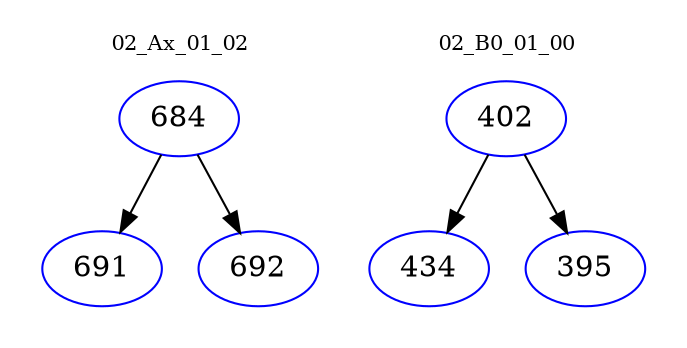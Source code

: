 digraph{
subgraph cluster_0 {
color = white
label = "02_Ax_01_02";
fontsize=10;
T0_684 [label="684", color="blue"]
T0_684 -> T0_691 [color="black"]
T0_691 [label="691", color="blue"]
T0_684 -> T0_692 [color="black"]
T0_692 [label="692", color="blue"]
}
subgraph cluster_1 {
color = white
label = "02_B0_01_00";
fontsize=10;
T1_402 [label="402", color="blue"]
T1_402 -> T1_434 [color="black"]
T1_434 [label="434", color="blue"]
T1_402 -> T1_395 [color="black"]
T1_395 [label="395", color="blue"]
}
}

